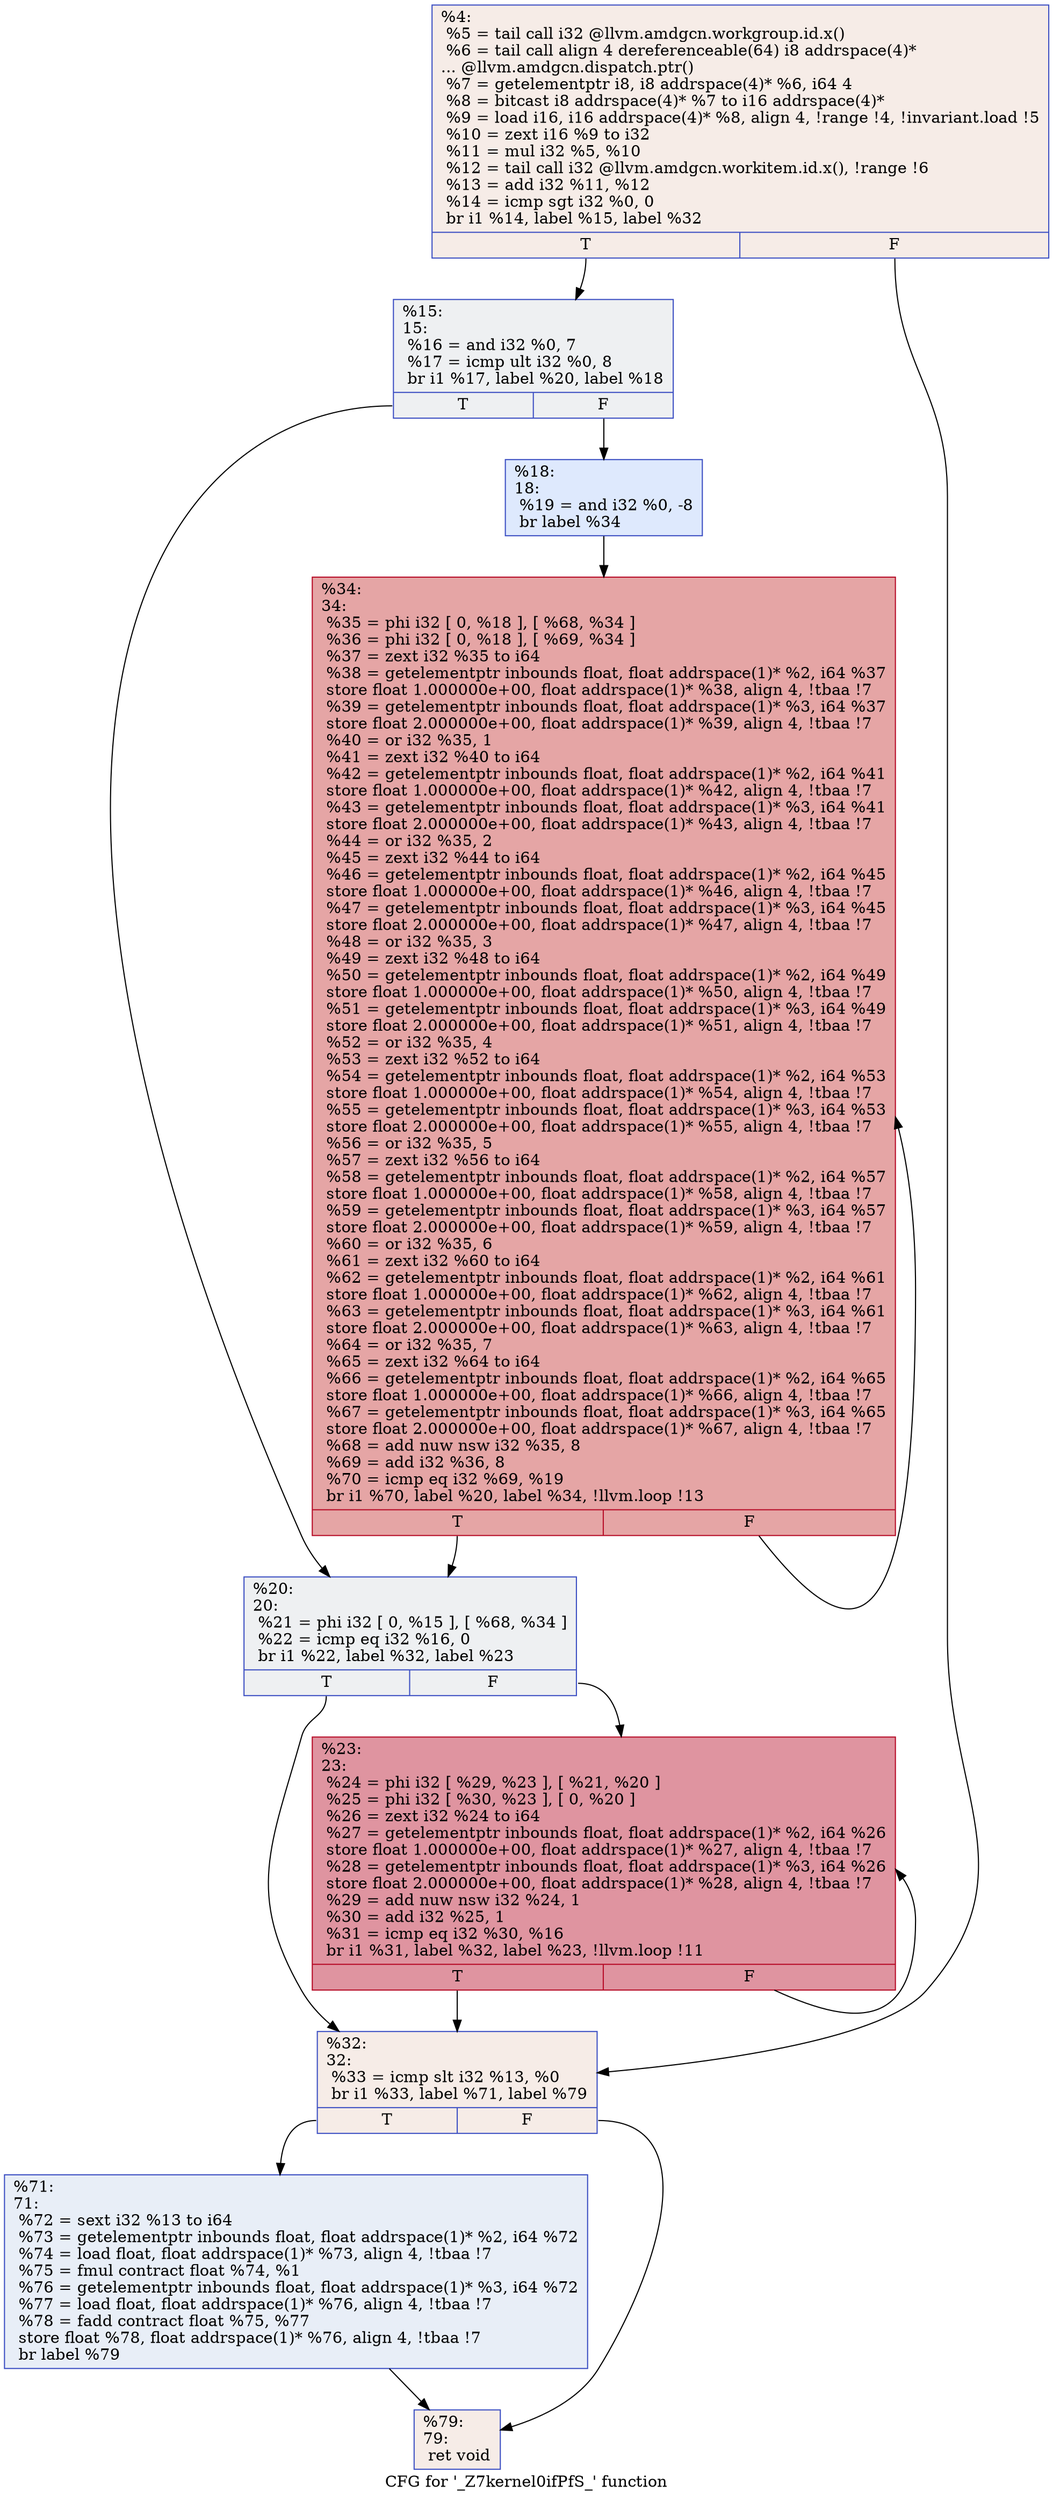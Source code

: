 digraph "CFG for '_Z7kernel0ifPfS_' function" {
	label="CFG for '_Z7kernel0ifPfS_' function";

	Node0x4614030 [shape=record,color="#3d50c3ff", style=filled, fillcolor="#ead5c970",label="{%4:\l  %5 = tail call i32 @llvm.amdgcn.workgroup.id.x()\l  %6 = tail call align 4 dereferenceable(64) i8 addrspace(4)*\l... @llvm.amdgcn.dispatch.ptr()\l  %7 = getelementptr i8, i8 addrspace(4)* %6, i64 4\l  %8 = bitcast i8 addrspace(4)* %7 to i16 addrspace(4)*\l  %9 = load i16, i16 addrspace(4)* %8, align 4, !range !4, !invariant.load !5\l  %10 = zext i16 %9 to i32\l  %11 = mul i32 %5, %10\l  %12 = tail call i32 @llvm.amdgcn.workitem.id.x(), !range !6\l  %13 = add i32 %11, %12\l  %14 = icmp sgt i32 %0, 0\l  br i1 %14, label %15, label %32\l|{<s0>T|<s1>F}}"];
	Node0x4614030:s0 -> Node0x4615f40;
	Node0x4614030:s1 -> Node0x4615fd0;
	Node0x4615f40 [shape=record,color="#3d50c3ff", style=filled, fillcolor="#d9dce170",label="{%15:\l15:                                               \l  %16 = and i32 %0, 7\l  %17 = icmp ult i32 %0, 8\l  br i1 %17, label %20, label %18\l|{<s0>T|<s1>F}}"];
	Node0x4615f40:s0 -> Node0x4614c10;
	Node0x4615f40:s1 -> Node0x4616370;
	Node0x4616370 [shape=record,color="#3d50c3ff", style=filled, fillcolor="#b5cdfa70",label="{%18:\l18:                                               \l  %19 = and i32 %0, -8\l  br label %34\l}"];
	Node0x4616370 -> Node0x4616570;
	Node0x4614c10 [shape=record,color="#3d50c3ff", style=filled, fillcolor="#d9dce170",label="{%20:\l20:                                               \l  %21 = phi i32 [ 0, %15 ], [ %68, %34 ]\l  %22 = icmp eq i32 %16, 0\l  br i1 %22, label %32, label %23\l|{<s0>T|<s1>F}}"];
	Node0x4614c10:s0 -> Node0x4615fd0;
	Node0x4614c10:s1 -> Node0x46167a0;
	Node0x46167a0 [shape=record,color="#b70d28ff", style=filled, fillcolor="#b70d2870",label="{%23:\l23:                                               \l  %24 = phi i32 [ %29, %23 ], [ %21, %20 ]\l  %25 = phi i32 [ %30, %23 ], [ 0, %20 ]\l  %26 = zext i32 %24 to i64\l  %27 = getelementptr inbounds float, float addrspace(1)* %2, i64 %26\l  store float 1.000000e+00, float addrspace(1)* %27, align 4, !tbaa !7\l  %28 = getelementptr inbounds float, float addrspace(1)* %3, i64 %26\l  store float 2.000000e+00, float addrspace(1)* %28, align 4, !tbaa !7\l  %29 = add nuw nsw i32 %24, 1\l  %30 = add i32 %25, 1\l  %31 = icmp eq i32 %30, %16\l  br i1 %31, label %32, label %23, !llvm.loop !11\l|{<s0>T|<s1>F}}"];
	Node0x46167a0:s0 -> Node0x4615fd0;
	Node0x46167a0:s1 -> Node0x46167a0;
	Node0x4615fd0 [shape=record,color="#3d50c3ff", style=filled, fillcolor="#ead5c970",label="{%32:\l32:                                               \l  %33 = icmp slt i32 %13, %0\l  br i1 %33, label %71, label %79\l|{<s0>T|<s1>F}}"];
	Node0x4615fd0:s0 -> Node0x4616260;
	Node0x4615fd0:s1 -> Node0x46184f0;
	Node0x4616570 [shape=record,color="#b70d28ff", style=filled, fillcolor="#c5333470",label="{%34:\l34:                                               \l  %35 = phi i32 [ 0, %18 ], [ %68, %34 ]\l  %36 = phi i32 [ 0, %18 ], [ %69, %34 ]\l  %37 = zext i32 %35 to i64\l  %38 = getelementptr inbounds float, float addrspace(1)* %2, i64 %37\l  store float 1.000000e+00, float addrspace(1)* %38, align 4, !tbaa !7\l  %39 = getelementptr inbounds float, float addrspace(1)* %3, i64 %37\l  store float 2.000000e+00, float addrspace(1)* %39, align 4, !tbaa !7\l  %40 = or i32 %35, 1\l  %41 = zext i32 %40 to i64\l  %42 = getelementptr inbounds float, float addrspace(1)* %2, i64 %41\l  store float 1.000000e+00, float addrspace(1)* %42, align 4, !tbaa !7\l  %43 = getelementptr inbounds float, float addrspace(1)* %3, i64 %41\l  store float 2.000000e+00, float addrspace(1)* %43, align 4, !tbaa !7\l  %44 = or i32 %35, 2\l  %45 = zext i32 %44 to i64\l  %46 = getelementptr inbounds float, float addrspace(1)* %2, i64 %45\l  store float 1.000000e+00, float addrspace(1)* %46, align 4, !tbaa !7\l  %47 = getelementptr inbounds float, float addrspace(1)* %3, i64 %45\l  store float 2.000000e+00, float addrspace(1)* %47, align 4, !tbaa !7\l  %48 = or i32 %35, 3\l  %49 = zext i32 %48 to i64\l  %50 = getelementptr inbounds float, float addrspace(1)* %2, i64 %49\l  store float 1.000000e+00, float addrspace(1)* %50, align 4, !tbaa !7\l  %51 = getelementptr inbounds float, float addrspace(1)* %3, i64 %49\l  store float 2.000000e+00, float addrspace(1)* %51, align 4, !tbaa !7\l  %52 = or i32 %35, 4\l  %53 = zext i32 %52 to i64\l  %54 = getelementptr inbounds float, float addrspace(1)* %2, i64 %53\l  store float 1.000000e+00, float addrspace(1)* %54, align 4, !tbaa !7\l  %55 = getelementptr inbounds float, float addrspace(1)* %3, i64 %53\l  store float 2.000000e+00, float addrspace(1)* %55, align 4, !tbaa !7\l  %56 = or i32 %35, 5\l  %57 = zext i32 %56 to i64\l  %58 = getelementptr inbounds float, float addrspace(1)* %2, i64 %57\l  store float 1.000000e+00, float addrspace(1)* %58, align 4, !tbaa !7\l  %59 = getelementptr inbounds float, float addrspace(1)* %3, i64 %57\l  store float 2.000000e+00, float addrspace(1)* %59, align 4, !tbaa !7\l  %60 = or i32 %35, 6\l  %61 = zext i32 %60 to i64\l  %62 = getelementptr inbounds float, float addrspace(1)* %2, i64 %61\l  store float 1.000000e+00, float addrspace(1)* %62, align 4, !tbaa !7\l  %63 = getelementptr inbounds float, float addrspace(1)* %3, i64 %61\l  store float 2.000000e+00, float addrspace(1)* %63, align 4, !tbaa !7\l  %64 = or i32 %35, 7\l  %65 = zext i32 %64 to i64\l  %66 = getelementptr inbounds float, float addrspace(1)* %2, i64 %65\l  store float 1.000000e+00, float addrspace(1)* %66, align 4, !tbaa !7\l  %67 = getelementptr inbounds float, float addrspace(1)* %3, i64 %65\l  store float 2.000000e+00, float addrspace(1)* %67, align 4, !tbaa !7\l  %68 = add nuw nsw i32 %35, 8\l  %69 = add i32 %36, 8\l  %70 = icmp eq i32 %69, %19\l  br i1 %70, label %20, label %34, !llvm.loop !13\l|{<s0>T|<s1>F}}"];
	Node0x4616570:s0 -> Node0x4614c10;
	Node0x4616570:s1 -> Node0x4616570;
	Node0x4616260 [shape=record,color="#3d50c3ff", style=filled, fillcolor="#cbd8ee70",label="{%71:\l71:                                               \l  %72 = sext i32 %13 to i64\l  %73 = getelementptr inbounds float, float addrspace(1)* %2, i64 %72\l  %74 = load float, float addrspace(1)* %73, align 4, !tbaa !7\l  %75 = fmul contract float %74, %1\l  %76 = getelementptr inbounds float, float addrspace(1)* %3, i64 %72\l  %77 = load float, float addrspace(1)* %76, align 4, !tbaa !7\l  %78 = fadd contract float %75, %77\l  store float %78, float addrspace(1)* %76, align 4, !tbaa !7\l  br label %79\l}"];
	Node0x4616260 -> Node0x46184f0;
	Node0x46184f0 [shape=record,color="#3d50c3ff", style=filled, fillcolor="#ead5c970",label="{%79:\l79:                                               \l  ret void\l}"];
}
